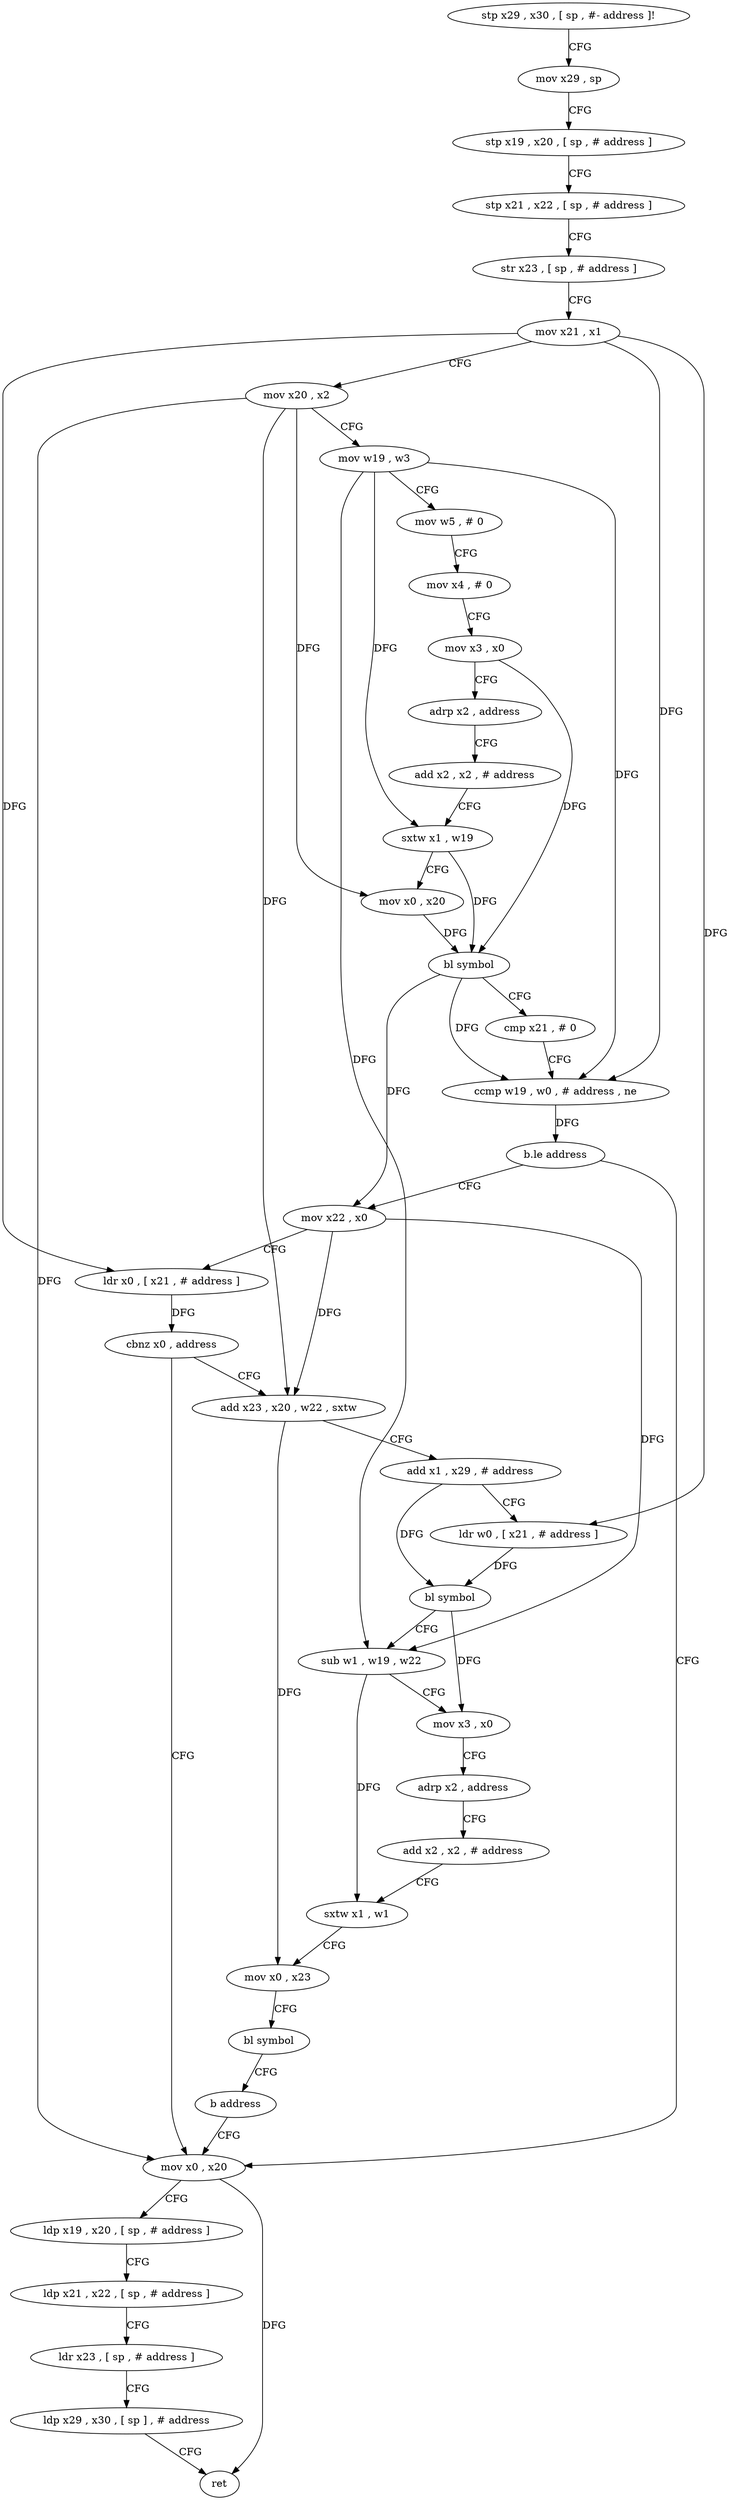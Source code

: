 digraph "func" {
"4302112" [label = "stp x29 , x30 , [ sp , #- address ]!" ]
"4302116" [label = "mov x29 , sp" ]
"4302120" [label = "stp x19 , x20 , [ sp , # address ]" ]
"4302124" [label = "stp x21 , x22 , [ sp , # address ]" ]
"4302128" [label = "str x23 , [ sp , # address ]" ]
"4302132" [label = "mov x21 , x1" ]
"4302136" [label = "mov x20 , x2" ]
"4302140" [label = "mov w19 , w3" ]
"4302144" [label = "mov w5 , # 0" ]
"4302148" [label = "mov x4 , # 0" ]
"4302152" [label = "mov x3 , x0" ]
"4302156" [label = "adrp x2 , address" ]
"4302160" [label = "add x2 , x2 , # address" ]
"4302164" [label = "sxtw x1 , w19" ]
"4302168" [label = "mov x0 , x20" ]
"4302172" [label = "bl symbol" ]
"4302176" [label = "cmp x21 , # 0" ]
"4302180" [label = "ccmp w19 , w0 , # address , ne" ]
"4302184" [label = "b.le address" ]
"4302200" [label = "mov x0 , x20" ]
"4302188" [label = "mov x22 , x0" ]
"4302204" [label = "ldp x19 , x20 , [ sp , # address ]" ]
"4302208" [label = "ldp x21 , x22 , [ sp , # address ]" ]
"4302212" [label = "ldr x23 , [ sp , # address ]" ]
"4302216" [label = "ldp x29 , x30 , [ sp ] , # address" ]
"4302220" [label = "ret" ]
"4302192" [label = "ldr x0 , [ x21 , # address ]" ]
"4302196" [label = "cbnz x0 , address" ]
"4302224" [label = "add x23 , x20 , w22 , sxtw" ]
"4302228" [label = "add x1 , x29 , # address" ]
"4302232" [label = "ldr w0 , [ x21 , # address ]" ]
"4302236" [label = "bl symbol" ]
"4302240" [label = "sub w1 , w19 , w22" ]
"4302244" [label = "mov x3 , x0" ]
"4302248" [label = "adrp x2 , address" ]
"4302252" [label = "add x2 , x2 , # address" ]
"4302256" [label = "sxtw x1 , w1" ]
"4302260" [label = "mov x0 , x23" ]
"4302264" [label = "bl symbol" ]
"4302268" [label = "b address" ]
"4302112" -> "4302116" [ label = "CFG" ]
"4302116" -> "4302120" [ label = "CFG" ]
"4302120" -> "4302124" [ label = "CFG" ]
"4302124" -> "4302128" [ label = "CFG" ]
"4302128" -> "4302132" [ label = "CFG" ]
"4302132" -> "4302136" [ label = "CFG" ]
"4302132" -> "4302180" [ label = "DFG" ]
"4302132" -> "4302192" [ label = "DFG" ]
"4302132" -> "4302232" [ label = "DFG" ]
"4302136" -> "4302140" [ label = "CFG" ]
"4302136" -> "4302168" [ label = "DFG" ]
"4302136" -> "4302200" [ label = "DFG" ]
"4302136" -> "4302224" [ label = "DFG" ]
"4302140" -> "4302144" [ label = "CFG" ]
"4302140" -> "4302164" [ label = "DFG" ]
"4302140" -> "4302180" [ label = "DFG" ]
"4302140" -> "4302240" [ label = "DFG" ]
"4302144" -> "4302148" [ label = "CFG" ]
"4302148" -> "4302152" [ label = "CFG" ]
"4302152" -> "4302156" [ label = "CFG" ]
"4302152" -> "4302172" [ label = "DFG" ]
"4302156" -> "4302160" [ label = "CFG" ]
"4302160" -> "4302164" [ label = "CFG" ]
"4302164" -> "4302168" [ label = "CFG" ]
"4302164" -> "4302172" [ label = "DFG" ]
"4302168" -> "4302172" [ label = "DFG" ]
"4302172" -> "4302176" [ label = "CFG" ]
"4302172" -> "4302180" [ label = "DFG" ]
"4302172" -> "4302188" [ label = "DFG" ]
"4302176" -> "4302180" [ label = "CFG" ]
"4302180" -> "4302184" [ label = "DFG" ]
"4302184" -> "4302200" [ label = "CFG" ]
"4302184" -> "4302188" [ label = "CFG" ]
"4302200" -> "4302204" [ label = "CFG" ]
"4302200" -> "4302220" [ label = "DFG" ]
"4302188" -> "4302192" [ label = "CFG" ]
"4302188" -> "4302224" [ label = "DFG" ]
"4302188" -> "4302240" [ label = "DFG" ]
"4302204" -> "4302208" [ label = "CFG" ]
"4302208" -> "4302212" [ label = "CFG" ]
"4302212" -> "4302216" [ label = "CFG" ]
"4302216" -> "4302220" [ label = "CFG" ]
"4302192" -> "4302196" [ label = "DFG" ]
"4302196" -> "4302224" [ label = "CFG" ]
"4302196" -> "4302200" [ label = "CFG" ]
"4302224" -> "4302228" [ label = "CFG" ]
"4302224" -> "4302260" [ label = "DFG" ]
"4302228" -> "4302232" [ label = "CFG" ]
"4302228" -> "4302236" [ label = "DFG" ]
"4302232" -> "4302236" [ label = "DFG" ]
"4302236" -> "4302240" [ label = "CFG" ]
"4302236" -> "4302244" [ label = "DFG" ]
"4302240" -> "4302244" [ label = "CFG" ]
"4302240" -> "4302256" [ label = "DFG" ]
"4302244" -> "4302248" [ label = "CFG" ]
"4302248" -> "4302252" [ label = "CFG" ]
"4302252" -> "4302256" [ label = "CFG" ]
"4302256" -> "4302260" [ label = "CFG" ]
"4302260" -> "4302264" [ label = "CFG" ]
"4302264" -> "4302268" [ label = "CFG" ]
"4302268" -> "4302200" [ label = "CFG" ]
}
